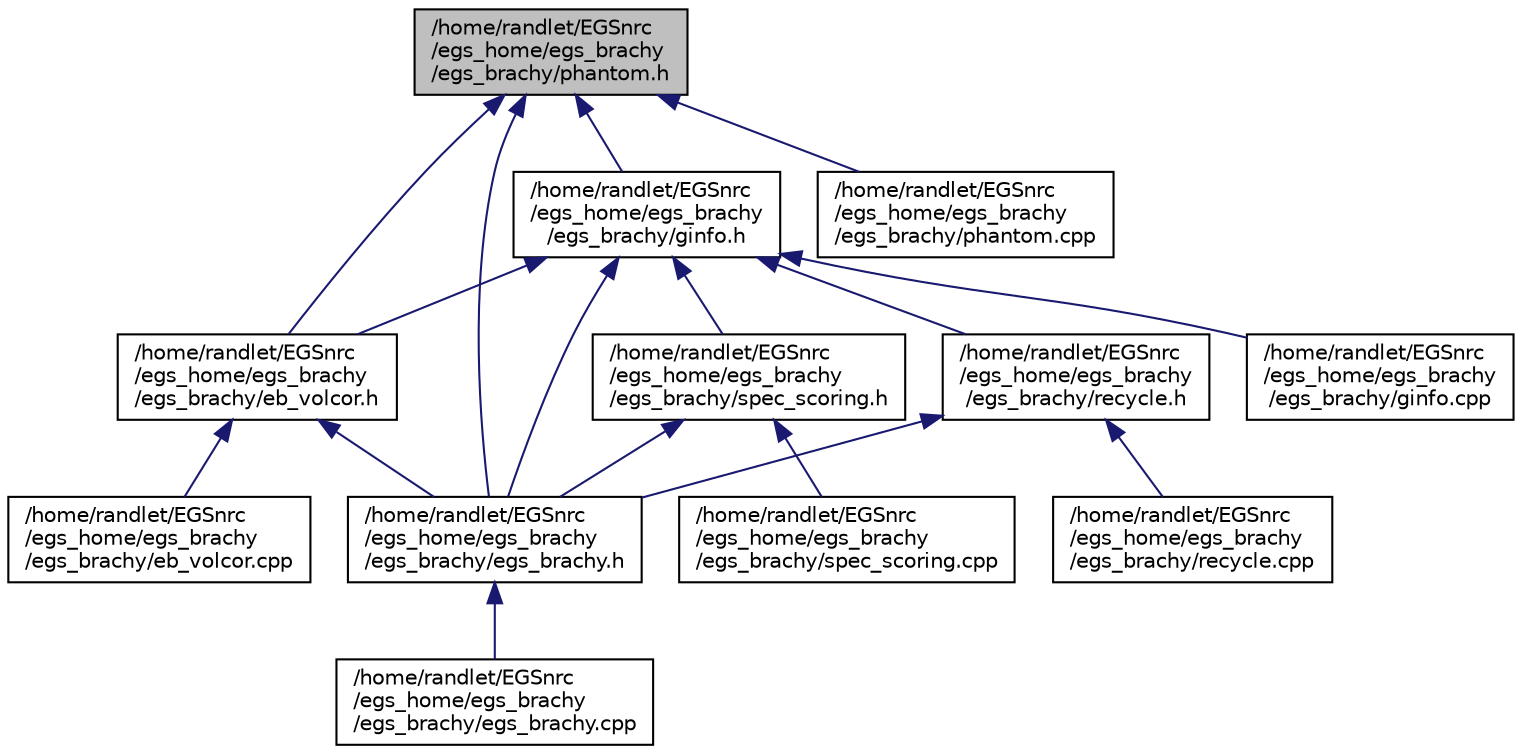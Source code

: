 digraph "/home/randlet/EGSnrc/egs_home/egs_brachy/egs_brachy/phantom.h"
{
  edge [fontname="Helvetica",fontsize="10",labelfontname="Helvetica",labelfontsize="10"];
  node [fontname="Helvetica",fontsize="10",shape=record];
  Node9 [label="/home/randlet/EGSnrc\l/egs_home/egs_brachy\l/egs_brachy/phantom.h",height=0.2,width=0.4,color="black", fillcolor="grey75", style="filled", fontcolor="black"];
  Node9 -> Node10 [dir="back",color="midnightblue",fontsize="10",style="solid",fontname="Helvetica"];
  Node10 [label="/home/randlet/EGSnrc\l/egs_home/egs_brachy\l/egs_brachy/eb_volcor.h",height=0.2,width=0.4,color="black", fillcolor="white", style="filled",URL="$eb__volcor_8h.html",tooltip="Volume correction routines for egs_brachy. "];
  Node10 -> Node11 [dir="back",color="midnightblue",fontsize="10",style="solid",fontname="Helvetica"];
  Node11 [label="/home/randlet/EGSnrc\l/egs_home/egs_brachy\l/egs_brachy/eb_volcor.cpp",height=0.2,width=0.4,color="black", fillcolor="white", style="filled",URL="$eb__volcor_8cpp.html",tooltip="Main implementation of volume correction routines. "];
  Node10 -> Node12 [dir="back",color="midnightblue",fontsize="10",style="solid",fontname="Helvetica"];
  Node12 [label="/home/randlet/EGSnrc\l/egs_home/egs_brachy\l/egs_brachy/egs_brachy.h",height=0.2,width=0.4,color="black", fillcolor="white", style="filled",URL="$egs__brachy_8h.html",tooltip="the main egs_brachy application header file "];
  Node12 -> Node13 [dir="back",color="midnightblue",fontsize="10",style="solid",fontname="Helvetica"];
  Node13 [label="/home/randlet/EGSnrc\l/egs_home/egs_brachy\l/egs_brachy/egs_brachy.cpp",height=0.2,width=0.4,color="black", fillcolor="white", style="filled",URL="$egs__brachy_8cpp.html",tooltip="the main egs_brachy application implementation file "];
  Node9 -> Node14 [dir="back",color="midnightblue",fontsize="10",style="solid",fontname="Helvetica"];
  Node14 [label="/home/randlet/EGSnrc\l/egs_home/egs_brachy\l/egs_brachy/ginfo.h",height=0.2,width=0.4,color="black", fillcolor="white", style="filled",URL="$ginfo_8h.html",tooltip="ginfo contains classes for organizing information about the geometries present in an egs_brachy simul..."];
  Node14 -> Node10 [dir="back",color="midnightblue",fontsize="10",style="solid",fontname="Helvetica"];
  Node14 -> Node12 [dir="back",color="midnightblue",fontsize="10",style="solid",fontname="Helvetica"];
  Node14 -> Node15 [dir="back",color="midnightblue",fontsize="10",style="solid",fontname="Helvetica"];
  Node15 [label="/home/randlet/EGSnrc\l/egs_home/egs_brachy\l/egs_brachy/spec_scoring.h",height=0.2,width=0.4,color="black", fillcolor="white", style="filled",URL="$spec__scoring_8h.html",tooltip="Definition of spectrum scoring classes. "];
  Node15 -> Node12 [dir="back",color="midnightblue",fontsize="10",style="solid",fontname="Helvetica"];
  Node15 -> Node16 [dir="back",color="midnightblue",fontsize="10",style="solid",fontname="Helvetica"];
  Node16 [label="/home/randlet/EGSnrc\l/egs_home/egs_brachy\l/egs_brachy/spec_scoring.cpp",height=0.2,width=0.4,color="black", fillcolor="white", style="filled",URL="$spec__scoring_8cpp.html",tooltip="implementation of spectrum scoring classes. "];
  Node14 -> Node17 [dir="back",color="midnightblue",fontsize="10",style="solid",fontname="Helvetica"];
  Node17 [label="/home/randlet/EGSnrc\l/egs_home/egs_brachy\l/egs_brachy/recycle.h",height=0.2,width=0.4,color="black", fillcolor="white", style="filled",URL="$recycle_8h.html",tooltip="class definitions for recycling "];
  Node17 -> Node12 [dir="back",color="midnightblue",fontsize="10",style="solid",fontname="Helvetica"];
  Node17 -> Node18 [dir="back",color="midnightblue",fontsize="10",style="solid",fontname="Helvetica"];
  Node18 [label="/home/randlet/EGSnrc\l/egs_home/egs_brachy\l/egs_brachy/recycle.cpp",height=0.2,width=0.4,color="black", fillcolor="white", style="filled",URL="$recycle_8cpp.html",tooltip="class imlementations for recycling "];
  Node14 -> Node19 [dir="back",color="midnightblue",fontsize="10",style="solid",fontname="Helvetica"];
  Node19 [label="/home/randlet/EGSnrc\l/egs_home/egs_brachy\l/egs_brachy/ginfo.cpp",height=0.2,width=0.4,color="black", fillcolor="white", style="filled",URL="$ginfo_8cpp.html",tooltip="implementation of Geometry Info class. "];
  Node9 -> Node12 [dir="back",color="midnightblue",fontsize="10",style="solid",fontname="Helvetica"];
  Node9 -> Node20 [dir="back",color="midnightblue",fontsize="10",style="solid",fontname="Helvetica"];
  Node20 [label="/home/randlet/EGSnrc\l/egs_home/egs_brachy\l/egs_brachy/phantom.cpp",height=0.2,width=0.4,color="black", fillcolor="white", style="filled",URL="$phantom_8cpp.html",tooltip="Implementation of phantom objects. "];
}
